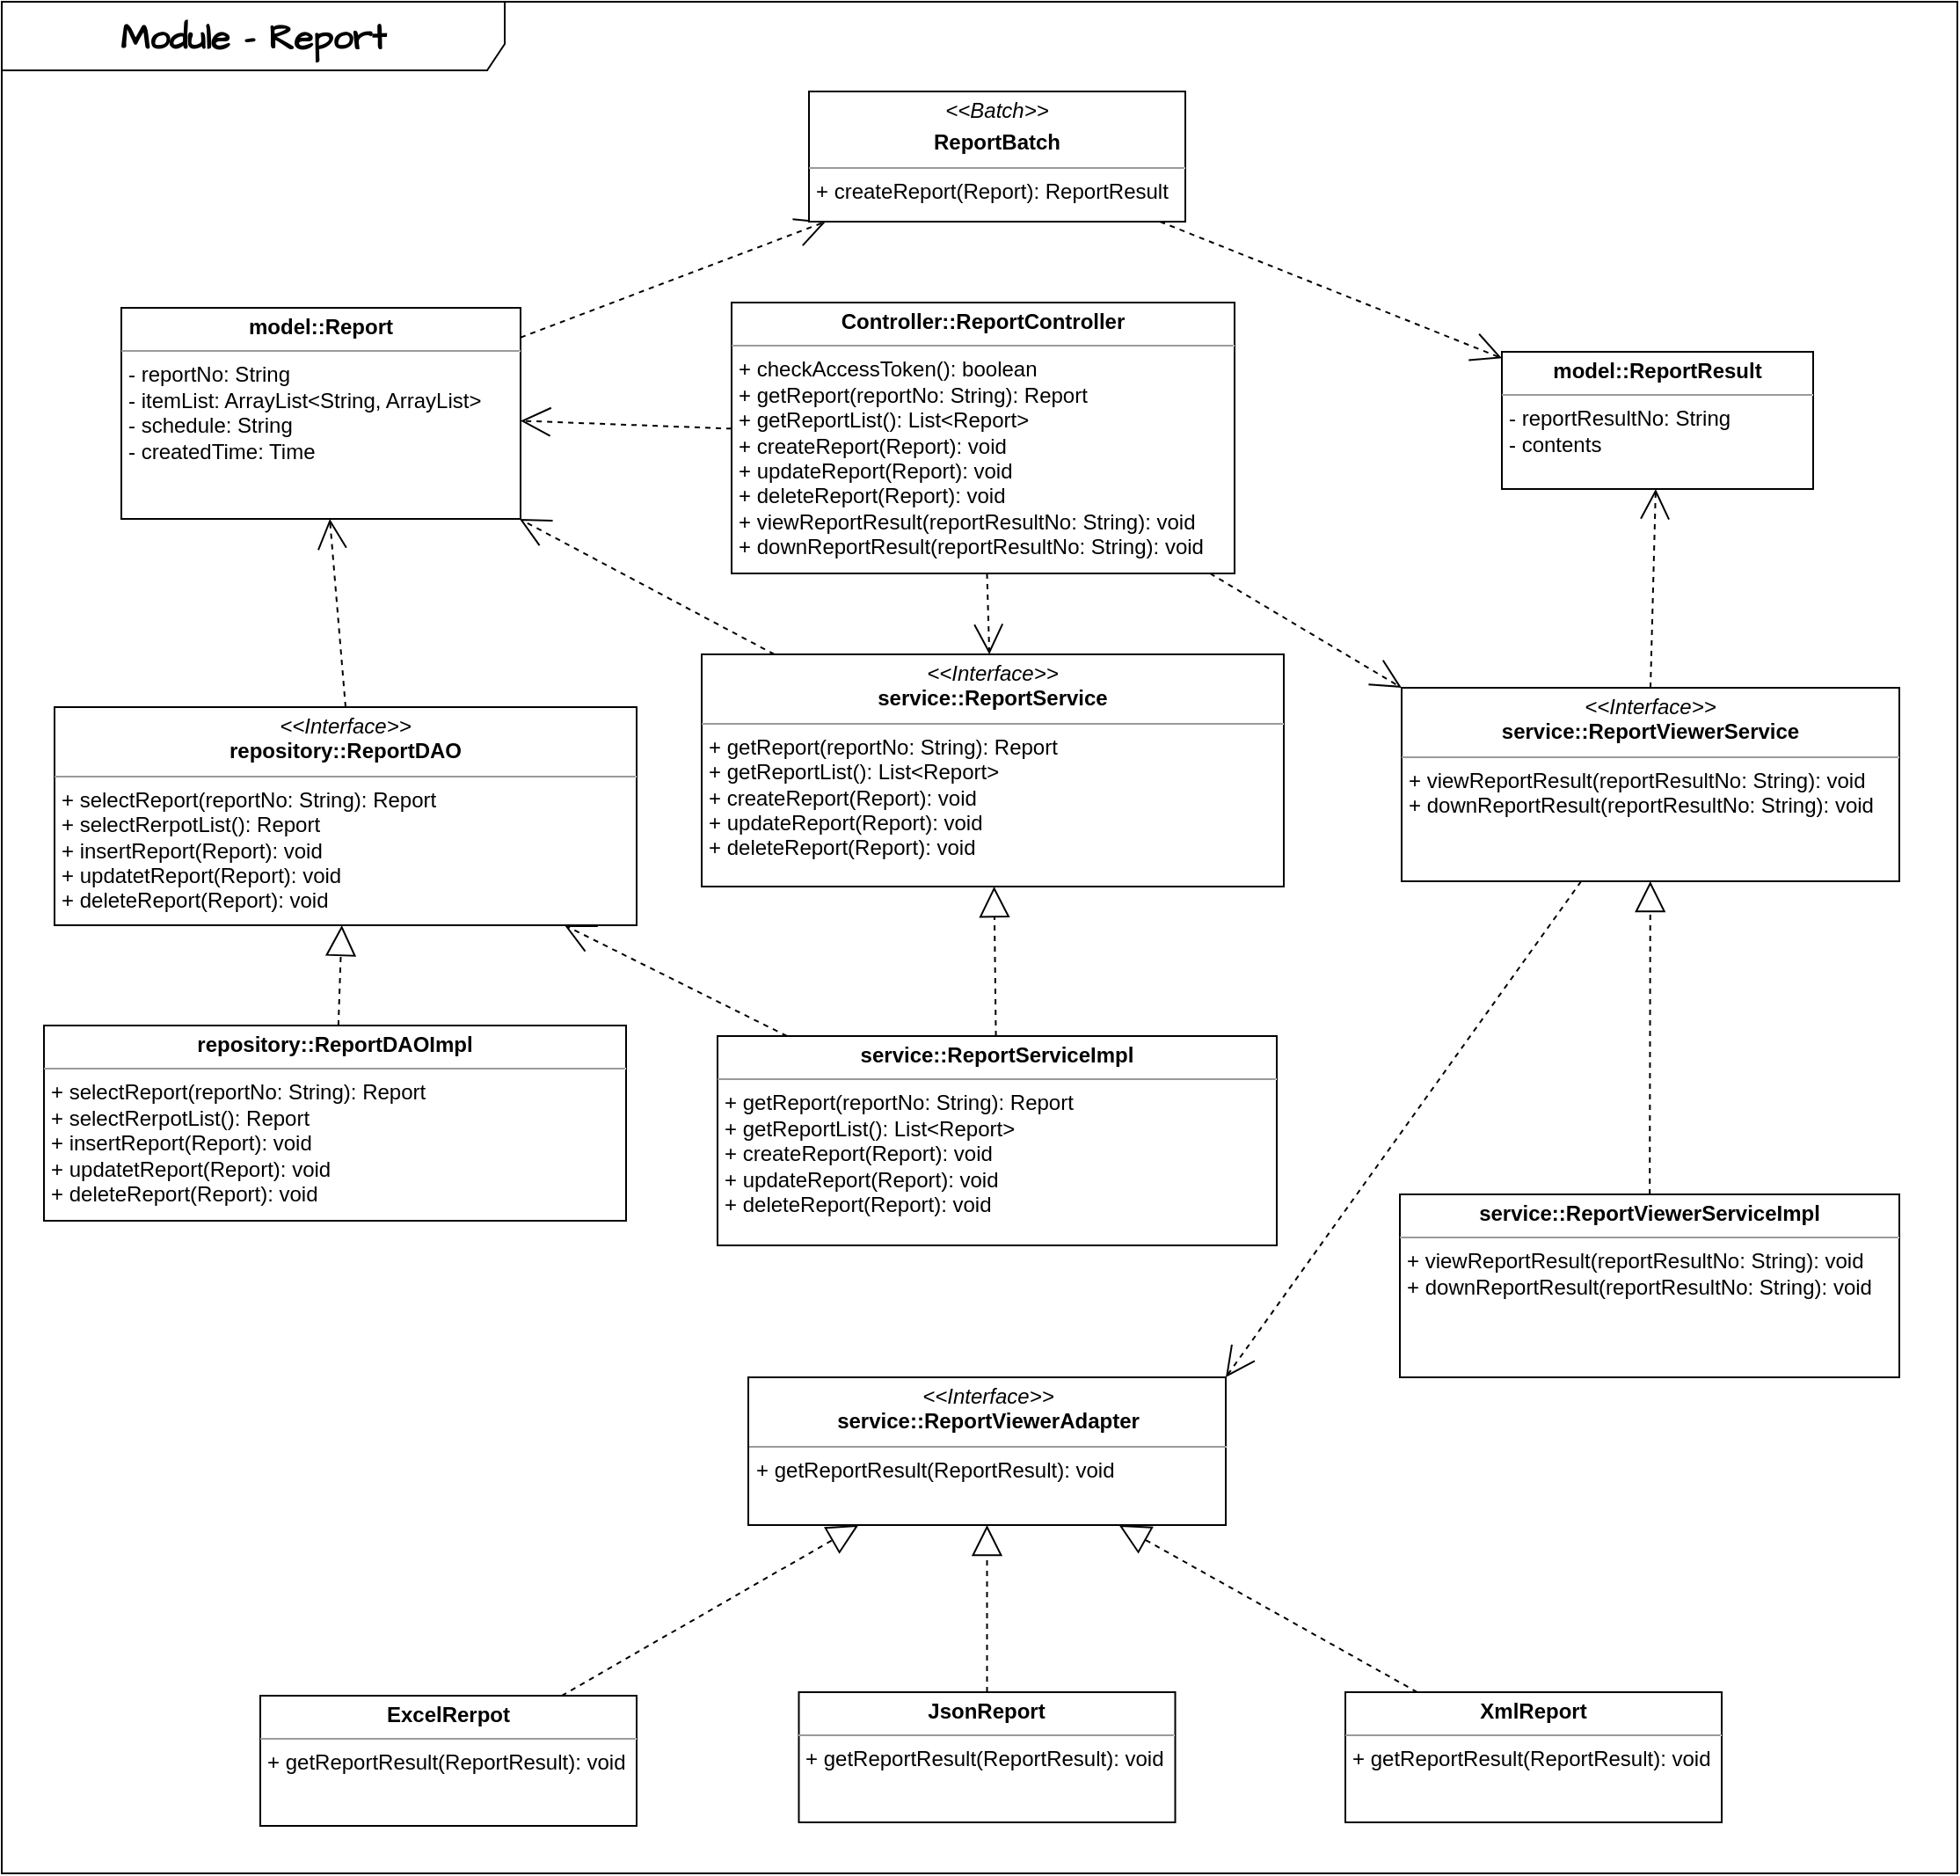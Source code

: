 <mxfile version="21.7.2" type="github">
  <diagram name="페이지-1" id="T003YGj2wqtu8_AB9h0b">
    <mxGraphModel dx="-147" dy="2042" grid="0" gridSize="10" guides="1" tooltips="1" connect="1" arrows="1" fold="1" page="0" pageScale="1" pageWidth="827" pageHeight="1169" math="0" shadow="0">
      <root>
        <mxCell id="0" />
        <mxCell id="1" parent="0" />
        <mxCell id="ioPRn64Ul-CGuy8rXFvU-2" value="&lt;b&gt;Module - Report&lt;/b&gt;" style="shape=umlFrame;whiteSpace=wrap;html=1;pointerEvents=0;hachureGap=4;fontFamily=Architects Daughter;fontSource=https%3A%2F%2Ffonts.googleapis.com%2Fcss%3Ffamily%3DArchitects%2BDaughter;fontSize=20;width=286;height=39;labelBackgroundColor=none;rounded=0;" vertex="1" parent="1">
          <mxGeometry x="1517" y="-62" width="1112" height="1064" as="geometry" />
        </mxCell>
        <mxCell id="ioPRn64Ul-CGuy8rXFvU-3" style="edgeStyle=none;shape=connector;rounded=0;hachureGap=4;orthogonalLoop=1;jettySize=auto;html=1;dashed=1;labelBackgroundColor=none;strokeColor=default;fontFamily=Architects Daughter;fontSource=https%3A%2F%2Ffonts.googleapis.com%2Fcss%3Ffamily%3DArchitects%2BDaughter;fontSize=16;fontColor=default;endArrow=open;endFill=0;endSize=15;" edge="1" parent="1" source="ioPRn64Ul-CGuy8rXFvU-9" target="ioPRn64Ul-CGuy8rXFvU-5">
          <mxGeometry relative="1" as="geometry" />
        </mxCell>
        <mxCell id="ioPRn64Ul-CGuy8rXFvU-4" style="edgeStyle=none;shape=connector;rounded=0;hachureGap=4;orthogonalLoop=1;jettySize=auto;html=1;dashed=1;labelBackgroundColor=none;strokeColor=default;fontFamily=Architects Daughter;fontSource=https%3A%2F%2Ffonts.googleapis.com%2Fcss%3Ffamily%3DArchitects%2BDaughter;fontSize=16;fontColor=default;endArrow=open;endFill=0;endSize=15;" edge="1" parent="1" source="ioPRn64Ul-CGuy8rXFvU-5" target="ioPRn64Ul-CGuy8rXFvU-13">
          <mxGeometry relative="1" as="geometry" />
        </mxCell>
        <mxCell id="ioPRn64Ul-CGuy8rXFvU-5" value="&lt;p style=&quot;margin:0px;margin-top:4px;text-align:center;&quot;&gt;&lt;i&gt;&amp;lt;&amp;lt;Interface&amp;gt;&amp;gt;&lt;/i&gt;&lt;br&gt;&lt;b style=&quot;background-color: initial;&quot;&gt;service::ReportService&lt;/b&gt;&lt;/p&gt;&lt;p style=&quot;margin:0px;margin-top:4px;text-align:center;&quot;&gt;&lt;/p&gt;&lt;hr size=&quot;1&quot;&gt;&lt;p style=&quot;border-color: var(--border-color); margin: 0px 0px 0px 4px;&quot;&gt;+ getReport(reportNo: String): Report&lt;/p&gt;&lt;p style=&quot;border-color: var(--border-color); margin: 0px 0px 0px 4px;&quot;&gt;+ getReportList(): List&amp;lt;Report&amp;gt;&lt;/p&gt;&lt;p style=&quot;border-color: var(--border-color); margin: 0px 0px 0px 4px;&quot;&gt;+ createReport(Report): void&lt;/p&gt;&lt;p style=&quot;border-color: var(--border-color); margin: 0px 0px 0px 4px;&quot;&gt;+ updateReport(Report): void&lt;br style=&quot;border-color: var(--border-color);&quot;&gt;&lt;/p&gt;&lt;p style=&quot;border-color: var(--border-color); margin: 0px 0px 0px 4px;&quot;&gt;+ deleteReport(Report): void&lt;/p&gt;" style="verticalAlign=top;align=left;overflow=fill;fontSize=12;fontFamily=Helvetica;html=1;whiteSpace=wrap;" vertex="1" parent="1">
          <mxGeometry x="1915" y="309" width="331" height="132" as="geometry" />
        </mxCell>
        <mxCell id="ioPRn64Ul-CGuy8rXFvU-6" style="edgeStyle=none;shape=connector;rounded=0;hachureGap=4;orthogonalLoop=1;jettySize=auto;html=1;dashed=1;labelBackgroundColor=none;strokeColor=default;fontFamily=Architects Daughter;fontSource=https%3A%2F%2Ffonts.googleapis.com%2Fcss%3Ffamily%3DArchitects%2BDaughter;fontSize=16;fontColor=default;endArrow=open;endFill=0;endSize=15;exitX=0.5;exitY=0;exitDx=0;exitDy=0;" edge="1" parent="1" source="ioPRn64Ul-CGuy8rXFvU-7" target="ioPRn64Ul-CGuy8rXFvU-13">
          <mxGeometry relative="1" as="geometry" />
        </mxCell>
        <mxCell id="ioPRn64Ul-CGuy8rXFvU-7" value="&lt;p style=&quot;margin:0px;margin-top:4px;text-align:center;&quot;&gt;&lt;i&gt;&amp;lt;&amp;lt;Interface&amp;gt;&amp;gt;&lt;/i&gt;&lt;br&gt;&lt;b style=&quot;background-color: initial;&quot;&gt;repository::ReportDAO&lt;/b&gt;&lt;/p&gt;&lt;p style=&quot;margin:0px;margin-top:4px;text-align:center;&quot;&gt;&lt;/p&gt;&lt;hr size=&quot;1&quot;&gt;&lt;p style=&quot;margin:0px;margin-left:4px;&quot;&gt;+ selectReport(reportNo: String): Report&lt;/p&gt;&lt;p style=&quot;margin:0px;margin-left:4px;&quot;&gt;+ selectRerpotList(): Report&lt;/p&gt;&lt;p style=&quot;margin:0px;margin-left:4px;&quot;&gt;+ insertReport(Report): void&lt;/p&gt;&lt;p style=&quot;margin:0px;margin-left:4px;&quot;&gt;+ updatetReport(Report): void&lt;br&gt;&lt;/p&gt;&lt;p style=&quot;margin:0px;margin-left:4px;&quot;&gt;+ deleteReport(Report): void&lt;br&gt;&lt;/p&gt;" style="verticalAlign=top;align=left;overflow=fill;fontSize=12;fontFamily=Helvetica;html=1;whiteSpace=wrap;" vertex="1" parent="1">
          <mxGeometry x="1547" y="339" width="331" height="124" as="geometry" />
        </mxCell>
        <mxCell id="ioPRn64Ul-CGuy8rXFvU-8" style="edgeStyle=none;shape=connector;rounded=0;hachureGap=4;orthogonalLoop=1;jettySize=auto;html=1;dashed=1;labelBackgroundColor=none;strokeColor=default;fontFamily=Architects Daughter;fontSource=https%3A%2F%2Ffonts.googleapis.com%2Fcss%3Ffamily%3DArchitects%2BDaughter;fontSize=16;fontColor=default;endArrow=open;endFill=0;endSize=15;" edge="1" parent="1" source="ioPRn64Ul-CGuy8rXFvU-9" target="ioPRn64Ul-CGuy8rXFvU-13">
          <mxGeometry relative="1" as="geometry" />
        </mxCell>
        <mxCell id="ioPRn64Ul-CGuy8rXFvU-49" style="edgeStyle=none;shape=connector;rounded=0;hachureGap=4;orthogonalLoop=1;jettySize=auto;html=1;dashed=1;labelBackgroundColor=none;strokeColor=default;fontFamily=Architects Daughter;fontSource=https%3A%2F%2Ffonts.googleapis.com%2Fcss%3Ffamily%3DArchitects%2BDaughter;fontSize=16;fontColor=default;endArrow=open;endFill=0;endSize=15;entryX=0;entryY=0;entryDx=0;entryDy=0;" edge="1" parent="1" source="ioPRn64Ul-CGuy8rXFvU-9" target="ioPRn64Ul-CGuy8rXFvU-30">
          <mxGeometry relative="1" as="geometry" />
        </mxCell>
        <mxCell id="ioPRn64Ul-CGuy8rXFvU-9" value="&lt;p style=&quot;margin:0px;margin-top:4px;text-align:center;&quot;&gt;&lt;b style=&quot;background-color: initial;&quot;&gt;Controller::ReportController&lt;/b&gt;&lt;/p&gt;&lt;p style=&quot;margin:0px;margin-top:4px;text-align:center;&quot;&gt;&lt;/p&gt;&lt;hr size=&quot;1&quot;&gt;&lt;p style=&quot;margin:0px;margin-left:4px;&quot;&gt;+ checkAccessToken(): boolean&lt;/p&gt;&lt;p style=&quot;margin:0px;margin-left:4px;&quot;&gt;+ getReport(reportNo: String): Report&lt;/p&gt;&lt;p style=&quot;margin:0px;margin-left:4px;&quot;&gt;+ getReportList(): List&amp;lt;Report&amp;gt;&lt;/p&gt;&lt;p style=&quot;margin:0px;margin-left:4px;&quot;&gt;+ createReport(Report): void&lt;/p&gt;&lt;p style=&quot;margin:0px;margin-left:4px;&quot;&gt;+ updateReport(Report): void&lt;br&gt;&lt;/p&gt;&lt;p style=&quot;margin:0px;margin-left:4px;&quot;&gt;+ deleteReport(Report): void&lt;br&gt;&lt;/p&gt;&lt;p style=&quot;margin:0px;margin-left:4px;&quot;&gt;+ viewReportResult(reportResultNo: String): void&lt;/p&gt;&lt;p style=&quot;margin:0px;margin-left:4px;&quot;&gt;+ downReportResult(reportResultNo: String): void&lt;/p&gt;" style="verticalAlign=top;align=left;overflow=fill;fontSize=12;fontFamily=Helvetica;html=1;whiteSpace=wrap;" vertex="1" parent="1">
          <mxGeometry x="1932" y="109" width="286" height="154" as="geometry" />
        </mxCell>
        <mxCell id="ioPRn64Ul-CGuy8rXFvU-10" style="edgeStyle=none;shape=connector;rounded=0;hachureGap=4;orthogonalLoop=1;jettySize=auto;html=1;dashed=1;labelBackgroundColor=none;strokeColor=default;fontFamily=Architects Daughter;fontSource=https%3A%2F%2Ffonts.googleapis.com%2Fcss%3Ffamily%3DArchitects%2BDaughter;fontSize=16;fontColor=default;endArrow=open;endFill=0;endSize=15;" edge="1" parent="1" source="ioPRn64Ul-CGuy8rXFvU-12" target="ioPRn64Ul-CGuy8rXFvU-7">
          <mxGeometry relative="1" as="geometry" />
        </mxCell>
        <mxCell id="ioPRn64Ul-CGuy8rXFvU-11" style="edgeStyle=none;shape=connector;rounded=0;hachureGap=4;orthogonalLoop=1;jettySize=auto;html=1;dashed=1;labelBackgroundColor=none;strokeColor=default;fontFamily=Architects Daughter;fontSource=https%3A%2F%2Ffonts.googleapis.com%2Fcss%3Ffamily%3DArchitects%2BDaughter;fontSize=16;fontColor=default;endArrow=block;endFill=0;endSize=15;" edge="1" parent="1" source="ioPRn64Ul-CGuy8rXFvU-12" target="ioPRn64Ul-CGuy8rXFvU-5">
          <mxGeometry relative="1" as="geometry" />
        </mxCell>
        <mxCell id="ioPRn64Ul-CGuy8rXFvU-12" value="&lt;p style=&quot;margin:0px;margin-top:4px;text-align:center;&quot;&gt;&lt;b style=&quot;background-color: initial;&quot;&gt;service::ReportServiceImpl&lt;/b&gt;&lt;/p&gt;&lt;p style=&quot;margin:0px;margin-top:4px;text-align:center;&quot;&gt;&lt;/p&gt;&lt;hr size=&quot;1&quot;&gt;&lt;p style=&quot;border-color: var(--border-color); margin: 0px 0px 0px 4px;&quot;&gt;+ getReport(reportNo: String): Report&lt;/p&gt;&lt;p style=&quot;border-color: var(--border-color); margin: 0px 0px 0px 4px;&quot;&gt;+ getReportList(): List&amp;lt;Report&amp;gt;&lt;/p&gt;&lt;p style=&quot;border-color: var(--border-color); margin: 0px 0px 0px 4px;&quot;&gt;+ createReport(Report): void&lt;/p&gt;&lt;p style=&quot;border-color: var(--border-color); margin: 0px 0px 0px 4px;&quot;&gt;+ updateReport(Report): void&lt;br style=&quot;border-color: var(--border-color);&quot;&gt;&lt;/p&gt;&lt;p style=&quot;border-color: var(--border-color); margin: 0px 0px 0px 4px;&quot;&gt;+ deleteReport(Report): void&lt;/p&gt;" style="verticalAlign=top;align=left;overflow=fill;fontSize=12;fontFamily=Helvetica;html=1;whiteSpace=wrap;" vertex="1" parent="1">
          <mxGeometry x="1924" y="526" width="318" height="119" as="geometry" />
        </mxCell>
        <mxCell id="ioPRn64Ul-CGuy8rXFvU-47" style="edgeStyle=none;shape=connector;rounded=0;hachureGap=4;orthogonalLoop=1;jettySize=auto;html=1;dashed=1;labelBackgroundColor=none;strokeColor=default;fontFamily=Architects Daughter;fontSource=https%3A%2F%2Ffonts.googleapis.com%2Fcss%3Ffamily%3DArchitects%2BDaughter;fontSize=16;fontColor=default;endArrow=open;endFill=0;endSize=15;" edge="1" parent="1" source="ioPRn64Ul-CGuy8rXFvU-13" target="ioPRn64Ul-CGuy8rXFvU-46">
          <mxGeometry relative="1" as="geometry" />
        </mxCell>
        <mxCell id="ioPRn64Ul-CGuy8rXFvU-13" value="&lt;p style=&quot;margin:0px;margin-top:4px;text-align:center;&quot;&gt;&lt;b style=&quot;background-color: initial;&quot;&gt;model::Report&lt;/b&gt;&lt;/p&gt;&lt;p style=&quot;margin:0px;margin-top:4px;text-align:center;&quot;&gt;&lt;/p&gt;&lt;hr size=&quot;1&quot;&gt;&lt;p style=&quot;margin:0px;margin-left:4px;&quot;&gt;- reportNo: String&lt;/p&gt;&lt;p style=&quot;margin:0px;margin-left:4px;&quot;&gt;- itemList: ArrayList&amp;lt;String, ArrayList&amp;gt;&lt;/p&gt;&lt;p style=&quot;margin:0px;margin-left:4px;&quot;&gt;&lt;span style=&quot;background-color: initial;&quot;&gt;- schedule: String&lt;/span&gt;&lt;br&gt;&lt;/p&gt;&lt;p style=&quot;margin:0px;margin-left:4px;&quot;&gt;- createdTime: Time&lt;/p&gt;" style="verticalAlign=top;align=left;overflow=fill;fontSize=12;fontFamily=Helvetica;html=1;whiteSpace=wrap;" vertex="1" parent="1">
          <mxGeometry x="1585" y="112" width="227" height="120" as="geometry" />
        </mxCell>
        <mxCell id="ioPRn64Ul-CGuy8rXFvU-14" style="edgeStyle=none;shape=connector;rounded=0;hachureGap=4;orthogonalLoop=1;jettySize=auto;html=1;dashed=1;labelBackgroundColor=none;strokeColor=default;fontFamily=Architects Daughter;fontSource=https%3A%2F%2Ffonts.googleapis.com%2Fcss%3Ffamily%3DArchitects%2BDaughter;fontSize=16;fontColor=default;endArrow=block;endFill=0;endSize=15;" edge="1" parent="1" source="ioPRn64Ul-CGuy8rXFvU-15" target="ioPRn64Ul-CGuy8rXFvU-7">
          <mxGeometry relative="1" as="geometry" />
        </mxCell>
        <mxCell id="ioPRn64Ul-CGuy8rXFvU-15" value="&lt;p style=&quot;margin:0px;margin-top:4px;text-align:center;&quot;&gt;&lt;b style=&quot;background-color: initial;&quot;&gt;repository::ReportDAOImpl&lt;/b&gt;&lt;/p&gt;&lt;p style=&quot;margin:0px;margin-top:4px;text-align:center;&quot;&gt;&lt;/p&gt;&lt;hr size=&quot;1&quot;&gt;&lt;p style=&quot;border-color: var(--border-color); margin: 0px 0px 0px 4px;&quot;&gt;+ selectReport(reportNo: String): Report&lt;/p&gt;&lt;p style=&quot;border-color: var(--border-color); margin: 0px 0px 0px 4px;&quot;&gt;+ selectRerpotList(): Report&lt;/p&gt;&lt;p style=&quot;border-color: var(--border-color); margin: 0px 0px 0px 4px;&quot;&gt;+ insertReport(Report): void&lt;/p&gt;&lt;p style=&quot;border-color: var(--border-color); margin: 0px 0px 0px 4px;&quot;&gt;+ updatetReport(Report): void&lt;br style=&quot;border-color: var(--border-color);&quot;&gt;&lt;/p&gt;&lt;p style=&quot;border-color: var(--border-color); margin: 0px 0px 0px 4px;&quot;&gt;+ deleteReport(Report): void&lt;/p&gt;" style="verticalAlign=top;align=left;overflow=fill;fontSize=12;fontFamily=Helvetica;html=1;whiteSpace=wrap;" vertex="1" parent="1">
          <mxGeometry x="1541" y="520" width="331" height="111" as="geometry" />
        </mxCell>
        <mxCell id="ioPRn64Ul-CGuy8rXFvU-28" value="&lt;p style=&quot;margin:0px;margin-top:4px;text-align:center;&quot;&gt;&lt;b style=&quot;background-color: initial;&quot;&gt;model::ReportResult&lt;/b&gt;&lt;/p&gt;&lt;p style=&quot;margin:0px;margin-top:4px;text-align:center;&quot;&gt;&lt;/p&gt;&lt;hr size=&quot;1&quot;&gt;&lt;p style=&quot;margin:0px;margin-left:4px;&quot;&gt;- reportResultNo: String&lt;/p&gt;&lt;p style=&quot;margin:0px;margin-left:4px;&quot;&gt;- contents&lt;/p&gt;" style="verticalAlign=top;align=left;overflow=fill;fontSize=12;fontFamily=Helvetica;html=1;whiteSpace=wrap;" vertex="1" parent="1">
          <mxGeometry x="2370" y="137" width="177" height="78" as="geometry" />
        </mxCell>
        <mxCell id="ioPRn64Ul-CGuy8rXFvU-32" style="edgeStyle=none;shape=connector;rounded=0;hachureGap=4;orthogonalLoop=1;jettySize=auto;html=1;exitX=0.5;exitY=0;exitDx=0;exitDy=0;dashed=1;labelBackgroundColor=none;strokeColor=default;fontFamily=Architects Daughter;fontSource=https%3A%2F%2Ffonts.googleapis.com%2Fcss%3Ffamily%3DArchitects%2BDaughter;fontSize=16;fontColor=default;endArrow=open;endFill=0;endSize=15;" edge="1" parent="1" source="ioPRn64Ul-CGuy8rXFvU-30" target="ioPRn64Ul-CGuy8rXFvU-28">
          <mxGeometry relative="1" as="geometry" />
        </mxCell>
        <mxCell id="ioPRn64Ul-CGuy8rXFvU-36" style="edgeStyle=none;shape=connector;rounded=0;hachureGap=4;orthogonalLoop=1;jettySize=auto;html=1;dashed=1;labelBackgroundColor=none;strokeColor=default;fontFamily=Architects Daughter;fontSource=https%3A%2F%2Ffonts.googleapis.com%2Fcss%3Ffamily%3DArchitects%2BDaughter;fontSize=16;fontColor=default;endArrow=open;endFill=0;endSize=15;entryX=1;entryY=0;entryDx=0;entryDy=0;" edge="1" parent="1" source="ioPRn64Ul-CGuy8rXFvU-30" target="ioPRn64Ul-CGuy8rXFvU-35">
          <mxGeometry relative="1" as="geometry" />
        </mxCell>
        <mxCell id="ioPRn64Ul-CGuy8rXFvU-30" value="&lt;p style=&quot;margin:0px;margin-top:4px;text-align:center;&quot;&gt;&lt;i&gt;&amp;lt;&amp;lt;Interface&amp;gt;&amp;gt;&lt;/i&gt;&lt;br&gt;&lt;b style=&quot;background-color: initial;&quot;&gt;service::ReportViewerService&lt;/b&gt;&lt;/p&gt;&lt;p style=&quot;margin:0px;margin-top:4px;text-align:center;&quot;&gt;&lt;/p&gt;&lt;hr size=&quot;1&quot;&gt;&lt;p style=&quot;border-color: var(--border-color); margin: 0px 0px 0px 4px;&quot;&gt;+ viewReportResult(reportResultNo: String): void&lt;/p&gt;&lt;p style=&quot;border-color: var(--border-color); margin: 0px 0px 0px 4px;&quot;&gt;+ downReportResult(reportResultNo: String): void&lt;/p&gt;" style="verticalAlign=top;align=left;overflow=fill;fontSize=12;fontFamily=Helvetica;html=1;whiteSpace=wrap;" vertex="1" parent="1">
          <mxGeometry x="2313" y="328" width="283" height="110" as="geometry" />
        </mxCell>
        <mxCell id="ioPRn64Ul-CGuy8rXFvU-34" style="edgeStyle=none;shape=connector;rounded=0;hachureGap=4;orthogonalLoop=1;jettySize=auto;html=1;dashed=1;labelBackgroundColor=none;strokeColor=default;fontFamily=Architects Daughter;fontSource=https%3A%2F%2Ffonts.googleapis.com%2Fcss%3Ffamily%3DArchitects%2BDaughter;fontSize=16;fontColor=default;endArrow=block;endFill=0;endSize=15;" edge="1" parent="1" source="ioPRn64Ul-CGuy8rXFvU-31" target="ioPRn64Ul-CGuy8rXFvU-30">
          <mxGeometry relative="1" as="geometry" />
        </mxCell>
        <mxCell id="ioPRn64Ul-CGuy8rXFvU-31" value="&lt;p style=&quot;margin:0px;margin-top:4px;text-align:center;&quot;&gt;&lt;b style=&quot;background-color: initial;&quot;&gt;service::ReportViewerServiceImpl&lt;/b&gt;&lt;/p&gt;&lt;p style=&quot;margin:0px;margin-top:4px;text-align:center;&quot;&gt;&lt;/p&gt;&lt;hr size=&quot;1&quot;&gt;&lt;p style=&quot;border-color: var(--border-color); margin: 0px 0px 0px 4px;&quot;&gt;+ viewReportResult(reportResultNo: String): void&lt;/p&gt;&lt;p style=&quot;border-color: var(--border-color); margin: 0px 0px 0px 4px;&quot;&gt;+ downReportResult(reportResultNo: String): void&lt;/p&gt;" style="verticalAlign=top;align=left;overflow=fill;fontSize=12;fontFamily=Helvetica;html=1;whiteSpace=wrap;" vertex="1" parent="1">
          <mxGeometry x="2312" y="616" width="284" height="104" as="geometry" />
        </mxCell>
        <mxCell id="ioPRn64Ul-CGuy8rXFvU-35" value="&lt;p style=&quot;margin:0px;margin-top:4px;text-align:center;&quot;&gt;&lt;i&gt;&amp;lt;&amp;lt;Interface&amp;gt;&amp;gt;&lt;/i&gt;&lt;br&gt;&lt;b style=&quot;background-color: initial;&quot;&gt;service::ReportViewerAdapter&lt;/b&gt;&lt;/p&gt;&lt;p style=&quot;margin:0px;margin-top:4px;text-align:center;&quot;&gt;&lt;/p&gt;&lt;hr size=&quot;1&quot;&gt;&lt;p style=&quot;border-color: var(--border-color); margin: 0px 0px 0px 4px;&quot;&gt;+ getReportResult(ReportResult): void&lt;/p&gt;" style="verticalAlign=top;align=left;overflow=fill;fontSize=12;fontFamily=Helvetica;html=1;whiteSpace=wrap;" vertex="1" parent="1">
          <mxGeometry x="1941.5" y="720" width="271.5" height="84" as="geometry" />
        </mxCell>
        <mxCell id="ioPRn64Ul-CGuy8rXFvU-43" style="edgeStyle=none;shape=connector;rounded=0;hachureGap=4;orthogonalLoop=1;jettySize=auto;html=1;dashed=1;labelBackgroundColor=none;strokeColor=default;fontFamily=Architects Daughter;fontSource=https%3A%2F%2Ffonts.googleapis.com%2Fcss%3Ffamily%3DArchitects%2BDaughter;fontSize=16;fontColor=default;endArrow=block;endFill=0;endSize=15;" edge="1" parent="1" source="ioPRn64Ul-CGuy8rXFvU-40" target="ioPRn64Ul-CGuy8rXFvU-35">
          <mxGeometry relative="1" as="geometry" />
        </mxCell>
        <mxCell id="ioPRn64Ul-CGuy8rXFvU-40" value="&lt;p style=&quot;margin:0px;margin-top:4px;text-align:center;&quot;&gt;&lt;b&gt;ExcelRerpot&lt;/b&gt;&lt;/p&gt;&lt;p style=&quot;margin:0px;margin-top:4px;text-align:center;&quot;&gt;&lt;/p&gt;&lt;hr size=&quot;1&quot;&gt;&lt;p style=&quot;border-color: var(--border-color); margin: 0px 0px 0px 4px;&quot;&gt;+ getReportResult(ReportResult): void&lt;br&gt;&lt;/p&gt;" style="verticalAlign=top;align=left;overflow=fill;fontSize=12;fontFamily=Helvetica;html=1;whiteSpace=wrap;" vertex="1" parent="1">
          <mxGeometry x="1664" y="901" width="214" height="74" as="geometry" />
        </mxCell>
        <mxCell id="ioPRn64Ul-CGuy8rXFvU-44" style="edgeStyle=none;shape=connector;rounded=0;hachureGap=4;orthogonalLoop=1;jettySize=auto;html=1;dashed=1;labelBackgroundColor=none;strokeColor=default;fontFamily=Architects Daughter;fontSource=https%3A%2F%2Ffonts.googleapis.com%2Fcss%3Ffamily%3DArchitects%2BDaughter;fontSize=16;fontColor=default;endArrow=block;endFill=0;endSize=15;" edge="1" parent="1" source="ioPRn64Ul-CGuy8rXFvU-41" target="ioPRn64Ul-CGuy8rXFvU-35">
          <mxGeometry relative="1" as="geometry" />
        </mxCell>
        <mxCell id="ioPRn64Ul-CGuy8rXFvU-41" value="&lt;p style=&quot;margin:0px;margin-top:4px;text-align:center;&quot;&gt;&lt;b&gt;JsonReport&lt;/b&gt;&lt;/p&gt;&lt;p style=&quot;margin:0px;margin-top:4px;text-align:center;&quot;&gt;&lt;/p&gt;&lt;hr size=&quot;1&quot;&gt;&lt;p style=&quot;border-color: var(--border-color); margin: 0px 0px 0px 4px;&quot;&gt;+ getReportResult(ReportResult): void&lt;br&gt;&lt;/p&gt;" style="verticalAlign=top;align=left;overflow=fill;fontSize=12;fontFamily=Helvetica;html=1;whiteSpace=wrap;" vertex="1" parent="1">
          <mxGeometry x="1970.25" y="899" width="214" height="74" as="geometry" />
        </mxCell>
        <mxCell id="ioPRn64Ul-CGuy8rXFvU-45" style="edgeStyle=none;shape=connector;rounded=0;hachureGap=4;orthogonalLoop=1;jettySize=auto;html=1;dashed=1;labelBackgroundColor=none;strokeColor=default;fontFamily=Architects Daughter;fontSource=https%3A%2F%2Ffonts.googleapis.com%2Fcss%3Ffamily%3DArchitects%2BDaughter;fontSize=16;fontColor=default;endArrow=block;endFill=0;endSize=15;" edge="1" parent="1" source="ioPRn64Ul-CGuy8rXFvU-42" target="ioPRn64Ul-CGuy8rXFvU-35">
          <mxGeometry relative="1" as="geometry" />
        </mxCell>
        <mxCell id="ioPRn64Ul-CGuy8rXFvU-42" value="&lt;p style=&quot;margin:0px;margin-top:4px;text-align:center;&quot;&gt;&lt;b&gt;XmlReport&lt;/b&gt;&lt;/p&gt;&lt;p style=&quot;margin:0px;margin-top:4px;text-align:center;&quot;&gt;&lt;/p&gt;&lt;hr size=&quot;1&quot;&gt;&lt;p style=&quot;border-color: var(--border-color); margin: 0px 0px 0px 4px;&quot;&gt;+ getReportResult(ReportResult): void&lt;br&gt;&lt;/p&gt;" style="verticalAlign=top;align=left;overflow=fill;fontSize=12;fontFamily=Helvetica;html=1;whiteSpace=wrap;" vertex="1" parent="1">
          <mxGeometry x="2281" y="899" width="214" height="74" as="geometry" />
        </mxCell>
        <mxCell id="ioPRn64Ul-CGuy8rXFvU-48" style="edgeStyle=none;shape=connector;rounded=0;hachureGap=4;orthogonalLoop=1;jettySize=auto;html=1;dashed=1;labelBackgroundColor=none;strokeColor=default;fontFamily=Architects Daughter;fontSource=https%3A%2F%2Ffonts.googleapis.com%2Fcss%3Ffamily%3DArchitects%2BDaughter;fontSize=16;fontColor=default;endArrow=open;endFill=0;endSize=15;" edge="1" parent="1" source="ioPRn64Ul-CGuy8rXFvU-46" target="ioPRn64Ul-CGuy8rXFvU-28">
          <mxGeometry relative="1" as="geometry" />
        </mxCell>
        <mxCell id="ioPRn64Ul-CGuy8rXFvU-46" value="&lt;p style=&quot;margin:0px;margin-top:4px;text-align:center;&quot;&gt;&lt;i&gt;&amp;lt;&amp;lt;Batch&amp;gt;&amp;gt;&lt;/i&gt;&lt;/p&gt;&lt;p style=&quot;margin:0px;margin-top:4px;text-align:center;&quot;&gt;&lt;b&gt;ReportBatch&lt;/b&gt;&lt;/p&gt;&lt;p style=&quot;margin:0px;margin-top:4px;text-align:center;&quot;&gt;&lt;/p&gt;&lt;hr size=&quot;1&quot;&gt;&lt;p style=&quot;border-color: var(--border-color); margin: 0px 0px 0px 4px;&quot;&gt;+ createReport(Report): ReportResult&lt;/p&gt;&lt;p style=&quot;border-color: var(--border-color); margin: 0px 0px 0px 4px;&quot;&gt;&lt;br&gt;&lt;/p&gt;" style="verticalAlign=top;align=left;overflow=fill;fontSize=12;fontFamily=Helvetica;html=1;whiteSpace=wrap;" vertex="1" parent="1">
          <mxGeometry x="1976" y="-11" width="214" height="74" as="geometry" />
        </mxCell>
      </root>
    </mxGraphModel>
  </diagram>
</mxfile>
